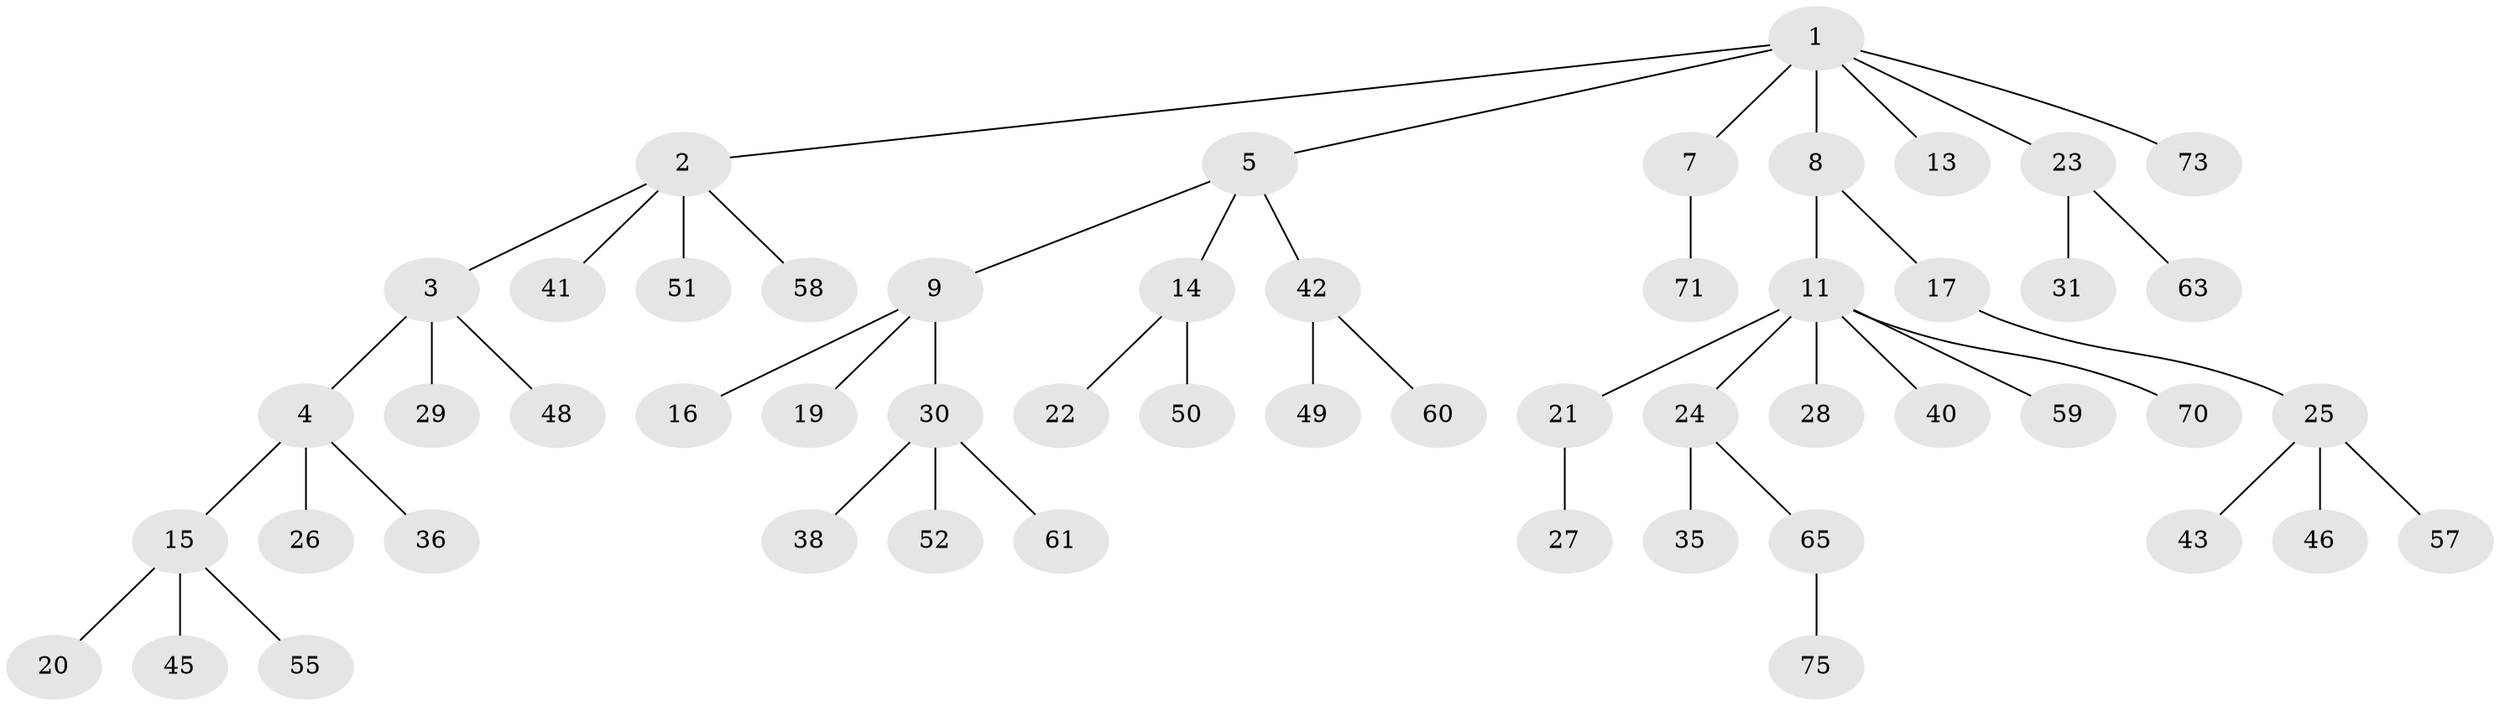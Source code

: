 // Generated by graph-tools (version 1.1) at 2025/52/02/27/25 19:52:10]
// undirected, 53 vertices, 52 edges
graph export_dot {
graph [start="1"]
  node [color=gray90,style=filled];
  1 [super="+6"];
  2 [super="+34"];
  3 [super="+64"];
  4 [super="+62"];
  5 [super="+72"];
  7 [super="+10"];
  8 [super="+69"];
  9 [super="+53"];
  11 [super="+12"];
  13 [super="+47"];
  14 [super="+76"];
  15 [super="+37"];
  16 [super="+18"];
  17;
  19;
  20;
  21 [super="+74"];
  22 [super="+68"];
  23 [super="+32"];
  24;
  25 [super="+39"];
  26;
  27 [super="+56"];
  28;
  29;
  30 [super="+33"];
  31;
  35 [super="+66"];
  36 [super="+44"];
  38 [super="+54"];
  40;
  41;
  42;
  43;
  45;
  46;
  48;
  49;
  50;
  51;
  52;
  55;
  57;
  58;
  59;
  60;
  61 [super="+67"];
  63;
  65;
  70;
  71;
  73;
  75;
  1 -- 2;
  1 -- 5;
  1 -- 7;
  1 -- 23;
  1 -- 8;
  1 -- 13;
  1 -- 73;
  2 -- 3;
  2 -- 58;
  2 -- 41;
  2 -- 51;
  3 -- 4;
  3 -- 29;
  3 -- 48;
  4 -- 15;
  4 -- 26;
  4 -- 36;
  5 -- 9;
  5 -- 14;
  5 -- 42;
  7 -- 71;
  8 -- 11;
  8 -- 17;
  9 -- 16;
  9 -- 19;
  9 -- 30;
  11 -- 21;
  11 -- 40;
  11 -- 70;
  11 -- 24;
  11 -- 59;
  11 -- 28;
  14 -- 22;
  14 -- 50;
  15 -- 20;
  15 -- 55;
  15 -- 45;
  17 -- 25;
  21 -- 27;
  23 -- 31;
  23 -- 63;
  24 -- 35;
  24 -- 65;
  25 -- 43;
  25 -- 57;
  25 -- 46;
  30 -- 38;
  30 -- 52;
  30 -- 61;
  42 -- 49;
  42 -- 60;
  65 -- 75;
}
